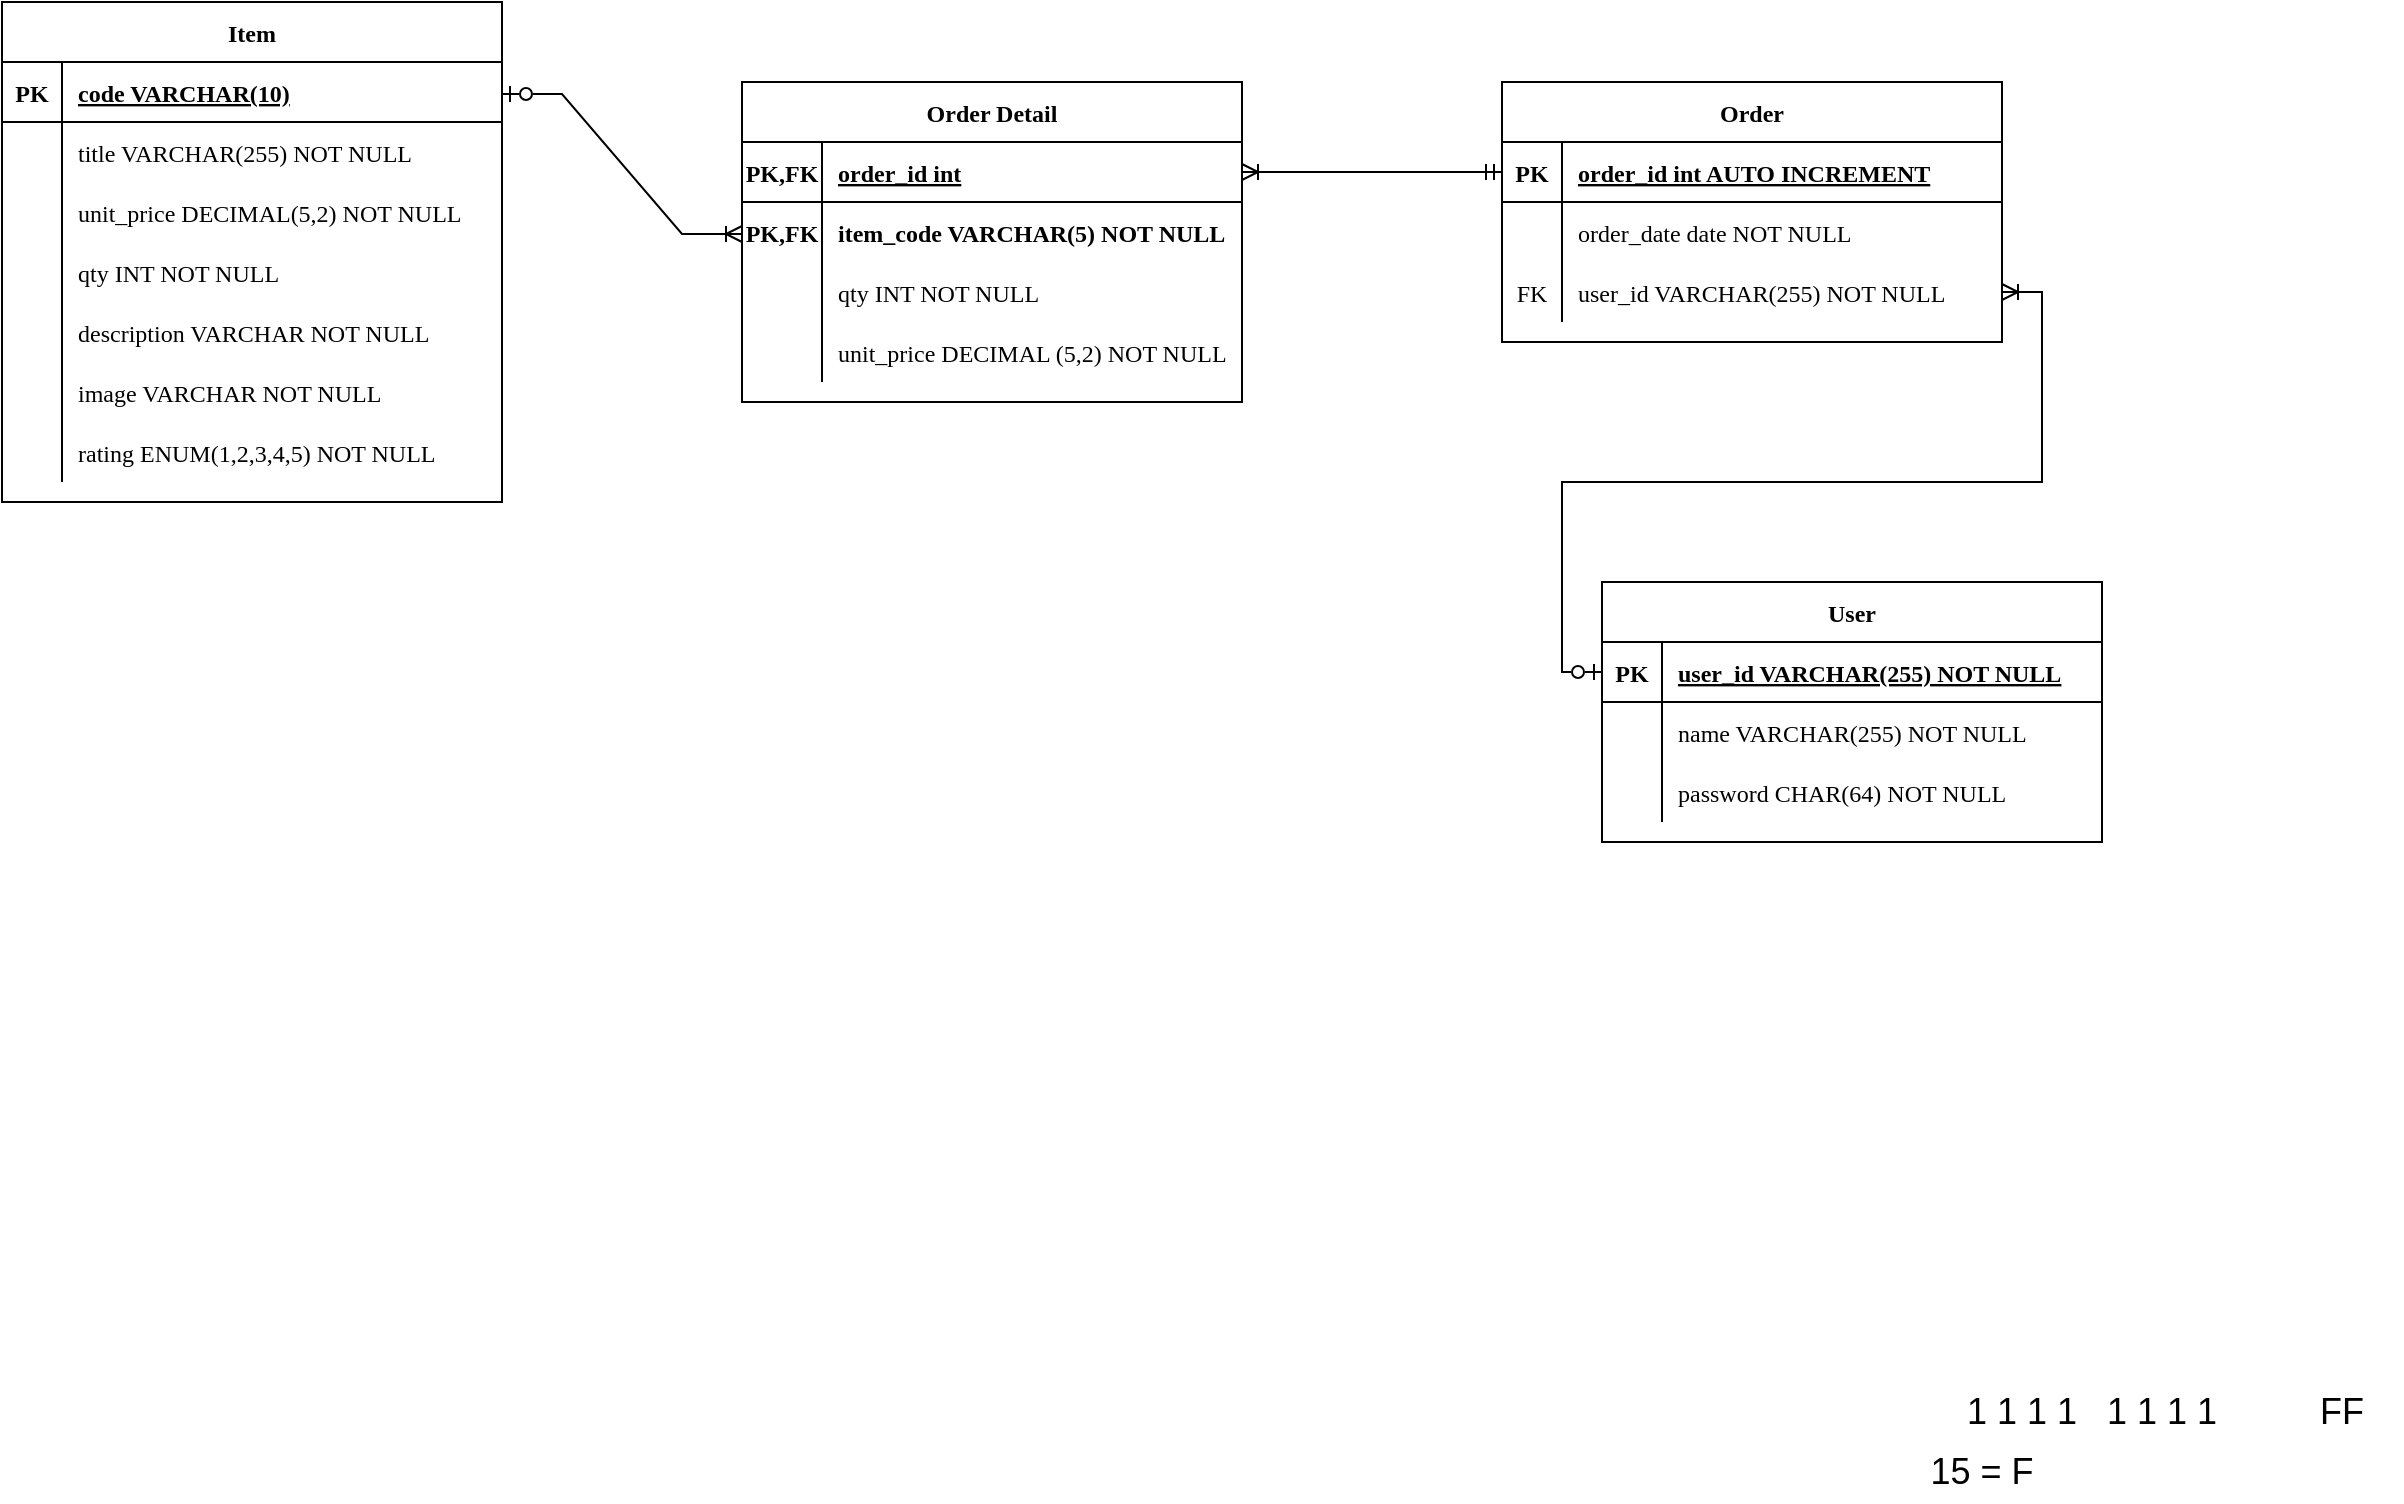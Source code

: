 <mxfile version="15.7.3" type="device"><diagram id="R2lEEEUBdFMjLlhIrx00" name="Page-1"><mxGraphModel dx="868" dy="488" grid="1" gridSize="10" guides="1" tooltips="1" connect="1" arrows="1" fold="1" page="1" pageScale="1" pageWidth="850" pageHeight="1100" math="0" shadow="0" extFonts="Permanent Marker^https://fonts.googleapis.com/css?family=Permanent+Marker"><root><mxCell id="0"/><mxCell id="1" parent="0"/><mxCell id="C-vyLk0tnHw3VtMMgP7b-2" value="Order" style="shape=table;startSize=30;container=1;collapsible=1;childLayout=tableLayout;fixedRows=1;rowLines=0;fontStyle=1;align=center;resizeLast=1;fontFamily=Ubuntu;" parent="1" vertex="1"><mxGeometry x="760" y="80" width="250" height="130" as="geometry"/></mxCell><mxCell id="C-vyLk0tnHw3VtMMgP7b-3" value="" style="shape=partialRectangle;collapsible=0;dropTarget=0;pointerEvents=0;fillColor=none;points=[[0,0.5],[1,0.5]];portConstraint=eastwest;top=0;left=0;right=0;bottom=1;fontFamily=Ubuntu;" parent="C-vyLk0tnHw3VtMMgP7b-2" vertex="1"><mxGeometry y="30" width="250" height="30" as="geometry"/></mxCell><mxCell id="C-vyLk0tnHw3VtMMgP7b-4" value="PK" style="shape=partialRectangle;overflow=hidden;connectable=0;fillColor=none;top=0;left=0;bottom=0;right=0;fontStyle=1;fontFamily=Ubuntu;" parent="C-vyLk0tnHw3VtMMgP7b-3" vertex="1"><mxGeometry width="30" height="30" as="geometry"><mxRectangle width="30" height="30" as="alternateBounds"/></mxGeometry></mxCell><mxCell id="C-vyLk0tnHw3VtMMgP7b-5" value="order_id int AUTO INCREMENT" style="shape=partialRectangle;overflow=hidden;connectable=0;fillColor=none;top=0;left=0;bottom=0;right=0;align=left;spacingLeft=6;fontStyle=5;fontFamily=Ubuntu;" parent="C-vyLk0tnHw3VtMMgP7b-3" vertex="1"><mxGeometry x="30" width="220" height="30" as="geometry"><mxRectangle width="220" height="30" as="alternateBounds"/></mxGeometry></mxCell><mxCell id="C-vyLk0tnHw3VtMMgP7b-9" value="" style="shape=partialRectangle;collapsible=0;dropTarget=0;pointerEvents=0;fillColor=none;points=[[0,0.5],[1,0.5]];portConstraint=eastwest;top=0;left=0;right=0;bottom=0;fontFamily=Ubuntu;" parent="C-vyLk0tnHw3VtMMgP7b-2" vertex="1"><mxGeometry y="60" width="250" height="30" as="geometry"/></mxCell><mxCell id="C-vyLk0tnHw3VtMMgP7b-10" value="" style="shape=partialRectangle;overflow=hidden;connectable=0;fillColor=none;top=0;left=0;bottom=0;right=0;fontFamily=Ubuntu;" parent="C-vyLk0tnHw3VtMMgP7b-9" vertex="1"><mxGeometry width="30" height="30" as="geometry"><mxRectangle width="30" height="30" as="alternateBounds"/></mxGeometry></mxCell><mxCell id="C-vyLk0tnHw3VtMMgP7b-11" value="order_date date NOT NULL" style="shape=partialRectangle;overflow=hidden;connectable=0;fillColor=none;top=0;left=0;bottom=0;right=0;align=left;spacingLeft=6;fontFamily=Ubuntu;" parent="C-vyLk0tnHw3VtMMgP7b-9" vertex="1"><mxGeometry x="30" width="220" height="30" as="geometry"><mxRectangle width="220" height="30" as="alternateBounds"/></mxGeometry></mxCell><mxCell id="jdKgGV7qb8-YQkVBLSgb-13" value="" style="shape=partialRectangle;collapsible=0;dropTarget=0;pointerEvents=0;fillColor=none;points=[[0,0.5],[1,0.5]];portConstraint=eastwest;top=0;left=0;right=0;bottom=0;fontFamily=Ubuntu;" parent="C-vyLk0tnHw3VtMMgP7b-2" vertex="1"><mxGeometry y="90" width="250" height="30" as="geometry"/></mxCell><mxCell id="jdKgGV7qb8-YQkVBLSgb-14" value="FK" style="shape=partialRectangle;overflow=hidden;connectable=0;fillColor=none;top=0;left=0;bottom=0;right=0;fontFamily=Ubuntu;" parent="jdKgGV7qb8-YQkVBLSgb-13" vertex="1"><mxGeometry width="30" height="30" as="geometry"><mxRectangle width="30" height="30" as="alternateBounds"/></mxGeometry></mxCell><mxCell id="jdKgGV7qb8-YQkVBLSgb-15" value="user_id VARCHAR(255) NOT NULL" style="shape=partialRectangle;overflow=hidden;connectable=0;fillColor=none;top=0;left=0;bottom=0;right=0;align=left;spacingLeft=6;fontFamily=Ubuntu;" parent="jdKgGV7qb8-YQkVBLSgb-13" vertex="1"><mxGeometry x="30" width="220" height="30" as="geometry"><mxRectangle width="220" height="30" as="alternateBounds"/></mxGeometry></mxCell><mxCell id="C-vyLk0tnHw3VtMMgP7b-23" value="Item" style="shape=table;startSize=30;container=1;collapsible=1;childLayout=tableLayout;fixedRows=1;rowLines=0;fontStyle=1;align=center;resizeLast=1;fontColor=default;strokeColor=default;fillColor=default;fontFamily=Ubuntu;" parent="1" vertex="1"><mxGeometry x="10" y="40" width="250" height="250" as="geometry"/></mxCell><mxCell id="C-vyLk0tnHw3VtMMgP7b-24" value="" style="shape=partialRectangle;collapsible=0;dropTarget=0;pointerEvents=0;fillColor=none;points=[[0,0.5],[1,0.5]];portConstraint=eastwest;top=0;left=0;right=0;bottom=1;fontFamily=Ubuntu;" parent="C-vyLk0tnHw3VtMMgP7b-23" vertex="1"><mxGeometry y="30" width="250" height="30" as="geometry"/></mxCell><mxCell id="C-vyLk0tnHw3VtMMgP7b-25" value="PK" style="shape=partialRectangle;overflow=hidden;connectable=0;fillColor=none;top=0;left=0;bottom=0;right=0;fontStyle=1;fontFamily=Ubuntu;" parent="C-vyLk0tnHw3VtMMgP7b-24" vertex="1"><mxGeometry width="30" height="30" as="geometry"><mxRectangle width="30" height="30" as="alternateBounds"/></mxGeometry></mxCell><mxCell id="C-vyLk0tnHw3VtMMgP7b-26" value="code VARCHAR(10)" style="shape=partialRectangle;overflow=hidden;connectable=0;fillColor=none;top=0;left=0;bottom=0;right=0;align=left;spacingLeft=6;fontStyle=5;fontColor=default;fontFamily=Ubuntu;" parent="C-vyLk0tnHw3VtMMgP7b-24" vertex="1"><mxGeometry x="30" width="220" height="30" as="geometry"><mxRectangle width="220" height="30" as="alternateBounds"/></mxGeometry></mxCell><mxCell id="C-vyLk0tnHw3VtMMgP7b-27" value="" style="shape=partialRectangle;collapsible=0;dropTarget=0;pointerEvents=0;fillColor=none;points=[[0,0.5],[1,0.5]];portConstraint=eastwest;top=0;left=0;right=0;bottom=0;fontFamily=Ubuntu;" parent="C-vyLk0tnHw3VtMMgP7b-23" vertex="1"><mxGeometry y="60" width="250" height="30" as="geometry"/></mxCell><mxCell id="C-vyLk0tnHw3VtMMgP7b-28" value="" style="shape=partialRectangle;overflow=hidden;connectable=0;fillColor=none;top=0;left=0;bottom=0;right=0;fontFamily=Ubuntu;" parent="C-vyLk0tnHw3VtMMgP7b-27" vertex="1"><mxGeometry width="30" height="30" as="geometry"><mxRectangle width="30" height="30" as="alternateBounds"/></mxGeometry></mxCell><mxCell id="C-vyLk0tnHw3VtMMgP7b-29" value="title VARCHAR(255) NOT NULL" style="shape=partialRectangle;overflow=hidden;connectable=0;fillColor=none;top=0;left=0;bottom=0;right=0;align=left;spacingLeft=6;fontColor=default;strokeColor=default;fontFamily=Ubuntu;" parent="C-vyLk0tnHw3VtMMgP7b-27" vertex="1"><mxGeometry x="30" width="220" height="30" as="geometry"><mxRectangle width="220" height="30" as="alternateBounds"/></mxGeometry></mxCell><mxCell id="TEPhF9rfF_F0rQtJSPMm-1" value="" style="shape=partialRectangle;collapsible=0;dropTarget=0;pointerEvents=0;fillColor=none;points=[[0,0.5],[1,0.5]];portConstraint=eastwest;top=0;left=0;right=0;bottom=0;fontFamily=Ubuntu;" parent="C-vyLk0tnHw3VtMMgP7b-23" vertex="1"><mxGeometry y="90" width="250" height="30" as="geometry"/></mxCell><mxCell id="TEPhF9rfF_F0rQtJSPMm-2" value="" style="shape=partialRectangle;overflow=hidden;connectable=0;fillColor=none;top=0;left=0;bottom=0;right=0;fontFamily=Ubuntu;" parent="TEPhF9rfF_F0rQtJSPMm-1" vertex="1"><mxGeometry width="30" height="30" as="geometry"><mxRectangle width="30" height="30" as="alternateBounds"/></mxGeometry></mxCell><mxCell id="TEPhF9rfF_F0rQtJSPMm-3" value="unit_price DECIMAL(5,2) NOT NULL" style="shape=partialRectangle;overflow=hidden;connectable=0;fillColor=none;top=0;left=0;bottom=0;right=0;align=left;spacingLeft=6;fontColor=default;strokeColor=default;fontFamily=Ubuntu;" parent="TEPhF9rfF_F0rQtJSPMm-1" vertex="1"><mxGeometry x="30" width="220" height="30" as="geometry"><mxRectangle width="220" height="30" as="alternateBounds"/></mxGeometry></mxCell><mxCell id="TEPhF9rfF_F0rQtJSPMm-4" value="" style="shape=partialRectangle;collapsible=0;dropTarget=0;pointerEvents=0;fillColor=none;points=[[0,0.5],[1,0.5]];portConstraint=eastwest;top=0;left=0;right=0;bottom=0;fontFamily=Ubuntu;" parent="C-vyLk0tnHw3VtMMgP7b-23" vertex="1"><mxGeometry y="120" width="250" height="30" as="geometry"/></mxCell><mxCell id="TEPhF9rfF_F0rQtJSPMm-5" value="" style="shape=partialRectangle;overflow=hidden;connectable=0;fillColor=none;top=0;left=0;bottom=0;right=0;fontFamily=Ubuntu;" parent="TEPhF9rfF_F0rQtJSPMm-4" vertex="1"><mxGeometry width="30" height="30" as="geometry"><mxRectangle width="30" height="30" as="alternateBounds"/></mxGeometry></mxCell><mxCell id="TEPhF9rfF_F0rQtJSPMm-6" value="qty INT NOT NULL" style="shape=partialRectangle;overflow=hidden;connectable=0;fillColor=none;top=0;left=0;bottom=0;right=0;align=left;spacingLeft=6;fontColor=default;strokeColor=default;fontFamily=Ubuntu;" parent="TEPhF9rfF_F0rQtJSPMm-4" vertex="1"><mxGeometry x="30" width="220" height="30" as="geometry"><mxRectangle width="220" height="30" as="alternateBounds"/></mxGeometry></mxCell><mxCell id="TEPhF9rfF_F0rQtJSPMm-7" value="" style="shape=partialRectangle;collapsible=0;dropTarget=0;pointerEvents=0;fillColor=none;points=[[0,0.5],[1,0.5]];portConstraint=eastwest;top=0;left=0;right=0;bottom=0;fontFamily=Ubuntu;" parent="C-vyLk0tnHw3VtMMgP7b-23" vertex="1"><mxGeometry y="150" width="250" height="30" as="geometry"/></mxCell><mxCell id="TEPhF9rfF_F0rQtJSPMm-8" value="" style="shape=partialRectangle;overflow=hidden;connectable=0;fillColor=none;top=0;left=0;bottom=0;right=0;fontFamily=Ubuntu;" parent="TEPhF9rfF_F0rQtJSPMm-7" vertex="1"><mxGeometry width="30" height="30" as="geometry"><mxRectangle width="30" height="30" as="alternateBounds"/></mxGeometry></mxCell><mxCell id="TEPhF9rfF_F0rQtJSPMm-9" value="description VARCHAR NOT NULL" style="shape=partialRectangle;overflow=hidden;connectable=0;fillColor=none;top=0;left=0;bottom=0;right=0;align=left;spacingLeft=6;fontColor=default;strokeColor=default;fontFamily=Ubuntu;" parent="TEPhF9rfF_F0rQtJSPMm-7" vertex="1"><mxGeometry x="30" width="220" height="30" as="geometry"><mxRectangle width="220" height="30" as="alternateBounds"/></mxGeometry></mxCell><mxCell id="TEPhF9rfF_F0rQtJSPMm-10" value="" style="shape=partialRectangle;collapsible=0;dropTarget=0;pointerEvents=0;fillColor=none;points=[[0,0.5],[1,0.5]];portConstraint=eastwest;top=0;left=0;right=0;bottom=0;fontFamily=Ubuntu;" parent="C-vyLk0tnHw3VtMMgP7b-23" vertex="1"><mxGeometry y="180" width="250" height="30" as="geometry"/></mxCell><mxCell id="TEPhF9rfF_F0rQtJSPMm-11" value="" style="shape=partialRectangle;overflow=hidden;connectable=0;fillColor=none;top=0;left=0;bottom=0;right=0;fontFamily=Ubuntu;" parent="TEPhF9rfF_F0rQtJSPMm-10" vertex="1"><mxGeometry width="30" height="30" as="geometry"><mxRectangle width="30" height="30" as="alternateBounds"/></mxGeometry></mxCell><mxCell id="TEPhF9rfF_F0rQtJSPMm-12" value="image VARCHAR NOT NULL" style="shape=partialRectangle;overflow=hidden;connectable=0;fillColor=none;top=0;left=0;bottom=0;right=0;align=left;spacingLeft=6;fontColor=default;strokeColor=default;fontFamily=Ubuntu;" parent="TEPhF9rfF_F0rQtJSPMm-10" vertex="1"><mxGeometry x="30" width="220" height="30" as="geometry"><mxRectangle width="220" height="30" as="alternateBounds"/></mxGeometry></mxCell><mxCell id="TEPhF9rfF_F0rQtJSPMm-13" value="" style="shape=partialRectangle;collapsible=0;dropTarget=0;pointerEvents=0;fillColor=none;points=[[0,0.5],[1,0.5]];portConstraint=eastwest;top=0;left=0;right=0;bottom=0;fontFamily=Ubuntu;" parent="C-vyLk0tnHw3VtMMgP7b-23" vertex="1"><mxGeometry y="210" width="250" height="30" as="geometry"/></mxCell><mxCell id="TEPhF9rfF_F0rQtJSPMm-14" value="" style="shape=partialRectangle;overflow=hidden;connectable=0;fillColor=none;top=0;left=0;bottom=0;right=0;fontFamily=Ubuntu;" parent="TEPhF9rfF_F0rQtJSPMm-13" vertex="1"><mxGeometry width="30" height="30" as="geometry"><mxRectangle width="30" height="30" as="alternateBounds"/></mxGeometry></mxCell><mxCell id="TEPhF9rfF_F0rQtJSPMm-15" value="rating ENUM(1,2,3,4,5) NOT NULL" style="shape=partialRectangle;overflow=hidden;connectable=0;fillColor=none;top=0;left=0;bottom=0;right=0;align=left;spacingLeft=6;fontColor=default;strokeColor=default;fontFamily=Ubuntu;" parent="TEPhF9rfF_F0rQtJSPMm-13" vertex="1"><mxGeometry x="30" width="220" height="30" as="geometry"><mxRectangle width="220" height="30" as="alternateBounds"/></mxGeometry></mxCell><mxCell id="pZUN5GgtzR5Rvi7kgYTK-1" value="Order Detail" style="shape=table;startSize=30;container=1;collapsible=1;childLayout=tableLayout;fixedRows=1;rowLines=0;fontStyle=1;align=center;resizeLast=1;fontFamily=Ubuntu;" parent="1" vertex="1"><mxGeometry x="380" y="80" width="250" height="160" as="geometry"/></mxCell><mxCell id="pZUN5GgtzR5Rvi7kgYTK-2" value="" style="shape=partialRectangle;collapsible=0;dropTarget=0;pointerEvents=0;fillColor=none;points=[[0,0.5],[1,0.5]];portConstraint=eastwest;top=0;left=0;right=0;bottom=1;fontFamily=Ubuntu;" parent="pZUN5GgtzR5Rvi7kgYTK-1" vertex="1"><mxGeometry y="30" width="250" height="30" as="geometry"/></mxCell><mxCell id="pZUN5GgtzR5Rvi7kgYTK-3" value="PK,FK" style="shape=partialRectangle;overflow=hidden;connectable=0;fillColor=none;top=0;left=0;bottom=0;right=0;fontStyle=1;fontFamily=Ubuntu;" parent="pZUN5GgtzR5Rvi7kgYTK-2" vertex="1"><mxGeometry width="40" height="30" as="geometry"><mxRectangle width="40" height="30" as="alternateBounds"/></mxGeometry></mxCell><mxCell id="pZUN5GgtzR5Rvi7kgYTK-4" value="order_id int" style="shape=partialRectangle;overflow=hidden;connectable=0;fillColor=none;top=0;left=0;bottom=0;right=0;align=left;spacingLeft=6;fontStyle=5;fontFamily=Ubuntu;" parent="pZUN5GgtzR5Rvi7kgYTK-2" vertex="1"><mxGeometry x="40" width="210" height="30" as="geometry"><mxRectangle width="210" height="30" as="alternateBounds"/></mxGeometry></mxCell><mxCell id="pZUN5GgtzR5Rvi7kgYTK-5" value="" style="shape=partialRectangle;collapsible=0;dropTarget=0;pointerEvents=0;fillColor=none;points=[[0,0.5],[1,0.5]];portConstraint=eastwest;top=0;left=0;right=0;bottom=0;fontFamily=Ubuntu;" parent="pZUN5GgtzR5Rvi7kgYTK-1" vertex="1"><mxGeometry y="60" width="250" height="30" as="geometry"/></mxCell><mxCell id="pZUN5GgtzR5Rvi7kgYTK-6" value="PK,FK" style="shape=partialRectangle;overflow=hidden;connectable=0;fillColor=none;top=0;left=0;bottom=0;right=0;fontStyle=1;fontFamily=Ubuntu;" parent="pZUN5GgtzR5Rvi7kgYTK-5" vertex="1"><mxGeometry width="40" height="30" as="geometry"><mxRectangle width="40" height="30" as="alternateBounds"/></mxGeometry></mxCell><mxCell id="pZUN5GgtzR5Rvi7kgYTK-7" value="item_code VARCHAR(5) NOT NULL" style="shape=partialRectangle;overflow=hidden;connectable=0;fillColor=none;top=0;left=0;bottom=0;right=0;align=left;spacingLeft=6;fontStyle=1;fontFamily=Ubuntu;" parent="pZUN5GgtzR5Rvi7kgYTK-5" vertex="1"><mxGeometry x="40" width="210" height="30" as="geometry"><mxRectangle width="210" height="30" as="alternateBounds"/></mxGeometry></mxCell><mxCell id="pZUN5GgtzR5Rvi7kgYTK-12" value="" style="shape=partialRectangle;collapsible=0;dropTarget=0;pointerEvents=0;fillColor=none;points=[[0,0.5],[1,0.5]];portConstraint=eastwest;top=0;left=0;right=0;bottom=0;fontFamily=Ubuntu;" parent="pZUN5GgtzR5Rvi7kgYTK-1" vertex="1"><mxGeometry y="90" width="250" height="30" as="geometry"/></mxCell><mxCell id="pZUN5GgtzR5Rvi7kgYTK-13" value="" style="shape=partialRectangle;overflow=hidden;connectable=0;fillColor=none;top=0;left=0;bottom=0;right=0;fontStyle=1;fontFamily=Ubuntu;" parent="pZUN5GgtzR5Rvi7kgYTK-12" vertex="1"><mxGeometry width="40" height="30" as="geometry"><mxRectangle width="40" height="30" as="alternateBounds"/></mxGeometry></mxCell><mxCell id="pZUN5GgtzR5Rvi7kgYTK-14" value="qty INT NOT NULL" style="shape=partialRectangle;overflow=hidden;connectable=0;fillColor=none;top=0;left=0;bottom=0;right=0;align=left;spacingLeft=6;fontStyle=0;fontFamily=Ubuntu;" parent="pZUN5GgtzR5Rvi7kgYTK-12" vertex="1"><mxGeometry x="40" width="210" height="30" as="geometry"><mxRectangle width="210" height="30" as="alternateBounds"/></mxGeometry></mxCell><mxCell id="pZUN5GgtzR5Rvi7kgYTK-15" value="" style="shape=partialRectangle;collapsible=0;dropTarget=0;pointerEvents=0;fillColor=none;points=[[0,0.5],[1,0.5]];portConstraint=eastwest;top=0;left=0;right=0;bottom=0;fontFamily=Ubuntu;" parent="pZUN5GgtzR5Rvi7kgYTK-1" vertex="1"><mxGeometry y="120" width="250" height="30" as="geometry"/></mxCell><mxCell id="pZUN5GgtzR5Rvi7kgYTK-16" value="" style="shape=partialRectangle;overflow=hidden;connectable=0;fillColor=none;top=0;left=0;bottom=0;right=0;fontStyle=1;fontFamily=Ubuntu;" parent="pZUN5GgtzR5Rvi7kgYTK-15" vertex="1"><mxGeometry width="40" height="30" as="geometry"><mxRectangle width="40" height="30" as="alternateBounds"/></mxGeometry></mxCell><mxCell id="pZUN5GgtzR5Rvi7kgYTK-17" value="unit_price DECIMAL (5,2) NOT NULL" style="shape=partialRectangle;overflow=hidden;connectable=0;fillColor=none;top=0;left=0;bottom=0;right=0;align=left;spacingLeft=6;fontStyle=0;fontFamily=Ubuntu;" parent="pZUN5GgtzR5Rvi7kgYTK-15" vertex="1"><mxGeometry x="40" width="210" height="30" as="geometry"><mxRectangle width="210" height="30" as="alternateBounds"/></mxGeometry></mxCell><mxCell id="jdKgGV7qb8-YQkVBLSgb-1" value="" style="edgeStyle=entityRelationEdgeStyle;fontSize=12;html=1;endArrow=ERoneToMany;startArrow=ERmandOne;rounded=0;exitX=0;exitY=0.5;exitDx=0;exitDy=0;" parent="1" source="C-vyLk0tnHw3VtMMgP7b-3" target="pZUN5GgtzR5Rvi7kgYTK-2" edge="1"><mxGeometry width="100" height="100" relative="1" as="geometry"><mxPoint x="690" y="190" as="sourcePoint"/><mxPoint x="800" y="130" as="targetPoint"/></mxGeometry></mxCell><mxCell id="jdKgGV7qb8-YQkVBLSgb-2" value="" style="edgeStyle=entityRelationEdgeStyle;fontSize=12;html=1;endArrow=ERoneToMany;startArrow=ERzeroToOne;rounded=0;exitX=1;exitY=0.5;exitDx=0;exitDy=0;startFill=0;endFill=0;" parent="1" edge="1"><mxGeometry width="100" height="100" relative="1" as="geometry"><mxPoint x="260" y="86" as="sourcePoint"/><mxPoint x="380" y="156" as="targetPoint"/></mxGeometry></mxCell><mxCell id="jdKgGV7qb8-YQkVBLSgb-3" value="User" style="shape=table;startSize=30;container=1;collapsible=1;childLayout=tableLayout;fixedRows=1;rowLines=0;fontStyle=1;align=center;resizeLast=1;fontFamily=Ubuntu;" parent="1" vertex="1"><mxGeometry x="810" y="330" width="250" height="130" as="geometry"/></mxCell><mxCell id="jdKgGV7qb8-YQkVBLSgb-4" value="" style="shape=partialRectangle;collapsible=0;dropTarget=0;pointerEvents=0;fillColor=none;points=[[0,0.5],[1,0.5]];portConstraint=eastwest;top=0;left=0;right=0;bottom=1;fontFamily=Ubuntu;" parent="jdKgGV7qb8-YQkVBLSgb-3" vertex="1"><mxGeometry y="30" width="250" height="30" as="geometry"/></mxCell><mxCell id="jdKgGV7qb8-YQkVBLSgb-5" value="PK" style="shape=partialRectangle;overflow=hidden;connectable=0;fillColor=none;top=0;left=0;bottom=0;right=0;fontStyle=1;fontFamily=Ubuntu;" parent="jdKgGV7qb8-YQkVBLSgb-4" vertex="1"><mxGeometry width="30" height="30" as="geometry"><mxRectangle width="30" height="30" as="alternateBounds"/></mxGeometry></mxCell><mxCell id="jdKgGV7qb8-YQkVBLSgb-6" value="user_id VARCHAR(255) NOT NULL" style="shape=partialRectangle;overflow=hidden;connectable=0;fillColor=none;top=0;left=0;bottom=0;right=0;align=left;spacingLeft=6;fontStyle=5;fontFamily=Ubuntu;" parent="jdKgGV7qb8-YQkVBLSgb-4" vertex="1"><mxGeometry x="30" width="220" height="30" as="geometry"><mxRectangle width="220" height="30" as="alternateBounds"/></mxGeometry></mxCell><mxCell id="jdKgGV7qb8-YQkVBLSgb-7" value="" style="shape=partialRectangle;collapsible=0;dropTarget=0;pointerEvents=0;fillColor=none;points=[[0,0.5],[1,0.5]];portConstraint=eastwest;top=0;left=0;right=0;bottom=0;fontFamily=Ubuntu;" parent="jdKgGV7qb8-YQkVBLSgb-3" vertex="1"><mxGeometry y="60" width="250" height="30" as="geometry"/></mxCell><mxCell id="jdKgGV7qb8-YQkVBLSgb-8" value="" style="shape=partialRectangle;overflow=hidden;connectable=0;fillColor=none;top=0;left=0;bottom=0;right=0;fontFamily=Ubuntu;" parent="jdKgGV7qb8-YQkVBLSgb-7" vertex="1"><mxGeometry width="30" height="30" as="geometry"><mxRectangle width="30" height="30" as="alternateBounds"/></mxGeometry></mxCell><mxCell id="jdKgGV7qb8-YQkVBLSgb-9" value="name VARCHAR(255) NOT NULL" style="shape=partialRectangle;overflow=hidden;connectable=0;fillColor=none;top=0;left=0;bottom=0;right=0;align=left;spacingLeft=6;fontFamily=Ubuntu;" parent="jdKgGV7qb8-YQkVBLSgb-7" vertex="1"><mxGeometry x="30" width="220" height="30" as="geometry"><mxRectangle width="220" height="30" as="alternateBounds"/></mxGeometry></mxCell><mxCell id="jdKgGV7qb8-YQkVBLSgb-10" value="" style="shape=partialRectangle;collapsible=0;dropTarget=0;pointerEvents=0;fillColor=none;points=[[0,0.5],[1,0.5]];portConstraint=eastwest;top=0;left=0;right=0;bottom=0;fontFamily=Ubuntu;" parent="jdKgGV7qb8-YQkVBLSgb-3" vertex="1"><mxGeometry y="90" width="250" height="30" as="geometry"/></mxCell><mxCell id="jdKgGV7qb8-YQkVBLSgb-11" value="" style="shape=partialRectangle;overflow=hidden;connectable=0;fillColor=none;top=0;left=0;bottom=0;right=0;fontFamily=Ubuntu;" parent="jdKgGV7qb8-YQkVBLSgb-10" vertex="1"><mxGeometry width="30" height="30" as="geometry"><mxRectangle width="30" height="30" as="alternateBounds"/></mxGeometry></mxCell><mxCell id="jdKgGV7qb8-YQkVBLSgb-12" value="password CHAR(64) NOT NULL" style="shape=partialRectangle;overflow=hidden;connectable=0;fillColor=none;top=0;left=0;bottom=0;right=0;align=left;spacingLeft=6;fontFamily=Ubuntu;" parent="jdKgGV7qb8-YQkVBLSgb-10" vertex="1"><mxGeometry x="30" width="220" height="30" as="geometry"><mxRectangle width="220" height="30" as="alternateBounds"/></mxGeometry></mxCell><mxCell id="jdKgGV7qb8-YQkVBLSgb-16" style="edgeStyle=orthogonalEdgeStyle;rounded=0;orthogonalLoop=1;jettySize=auto;html=1;exitX=0;exitY=0.5;exitDx=0;exitDy=0;startArrow=ERzeroToOne;startFill=0;endArrow=ERoneToMany;endFill=0;" parent="1" source="jdKgGV7qb8-YQkVBLSgb-4" target="jdKgGV7qb8-YQkVBLSgb-13" edge="1"><mxGeometry relative="1" as="geometry"/></mxCell><mxCell id="jdKgGV7qb8-YQkVBLSgb-28" value="15 = F" style="text;html=1;strokeColor=none;fillColor=none;align=center;verticalAlign=middle;whiteSpace=wrap;rounded=0;fontSize=18;" parent="1" vertex="1"><mxGeometry x="970" y="760" width="60" height="30" as="geometry"/></mxCell><mxCell id="jdKgGV7qb8-YQkVBLSgb-29" value="1 1 1 1" style="text;html=1;strokeColor=none;fillColor=none;align=center;verticalAlign=middle;whiteSpace=wrap;rounded=0;fontSize=18;" parent="1" vertex="1"><mxGeometry x="990" y="730" width="60" height="30" as="geometry"/></mxCell><mxCell id="jdKgGV7qb8-YQkVBLSgb-30" value="1 1 1 1" style="text;html=1;strokeColor=none;fillColor=none;align=center;verticalAlign=middle;whiteSpace=wrap;rounded=0;fontSize=18;" parent="1" vertex="1"><mxGeometry x="1060" y="730" width="60" height="30" as="geometry"/></mxCell><mxCell id="jdKgGV7qb8-YQkVBLSgb-31" value="FF" style="text;html=1;strokeColor=none;fillColor=none;align=center;verticalAlign=middle;whiteSpace=wrap;rounded=0;fontSize=18;" parent="1" vertex="1"><mxGeometry x="1150" y="730" width="60" height="30" as="geometry"/></mxCell></root></mxGraphModel></diagram></mxfile>